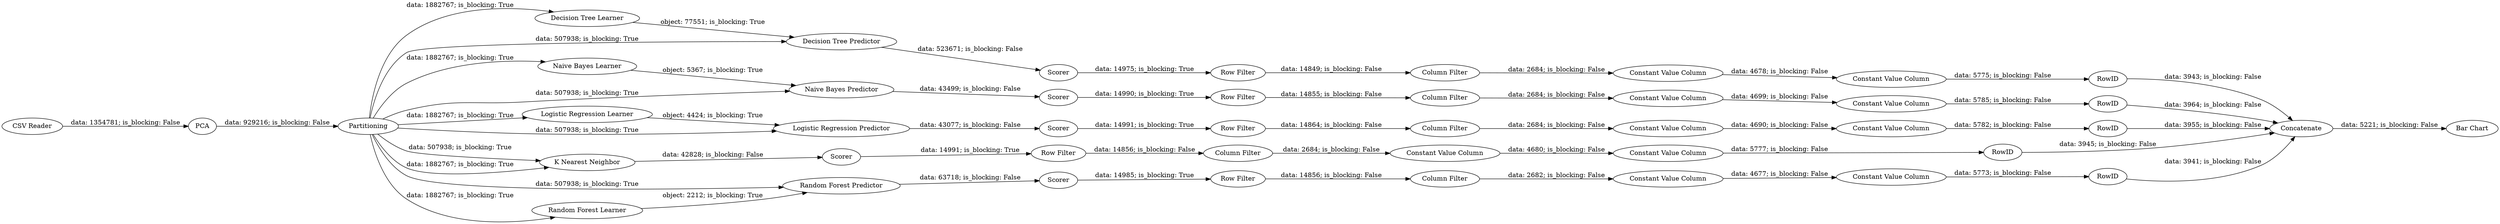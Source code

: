 digraph {
	"3010220521586821379_14" [label="Row Filter"]
	"6852188208324672090_18" [label=RowID]
	"6852188208324672090_14" [label="Row Filter"]
	"1272311211482817125_9" [label=PCA]
	"1272311211482817125_22" [label="Naive Bayes Predictor"]
	"3010220521586821379_41" [label="Constant Value Column"]
	"5831903578731590675_51" [label="Column Filter"]
	"3010220521586821379_42" [label="Constant Value Column"]
	"2389817046644236212_47" [label="Column Filter"]
	"6852188208324672090_54" [label="Constant Value Column"]
	"1272311211482817125_16" [label="Logistic Regression Learner"]
	"5831903578731590675_49" [label="Constant Value Column"]
	"1272311211482817125_11" [label="Decision Tree Predictor"]
	"1272311211482817125_10" [label="Decision Tree Learner"]
	"1272311211482817125_20" [label="K Nearest Neighbor"]
	"-4121508475099583897_14" [label="Row Filter"]
	"5831903578731590675_14" [label="Row Filter"]
	"1272311211482817125_8" [label=Scorer]
	"3010220521586821379_43" [label="Column Filter"]
	"5831903578731590675_50" [label="Constant Value Column"]
	"1272311211482817125_17" [label="Logistic Regression Predictor"]
	"-4121508475099583897_39" [label="Column Filter"]
	"1272311211482817125_15" [label=Scorer]
	"1272311211482817125_30" [label=Concatenate]
	"1272311211482817125_21" [label="Naive Bayes Learner"]
	"5831903578731590675_18" [label=RowID]
	"1272311211482817125_23" [label=Scorer]
	"1272311211482817125_36" [label="Bar Chart"]
	"-4121508475099583897_18" [label=RowID]
	"1272311211482817125_19" [label=Scorer]
	"1272311211482817125_6" [label="Random Forest Learner"]
	"6852188208324672090_53" [label="Constant Value Column"]
	"6852188208324672090_55" [label="Column Filter"]
	"1272311211482817125_12" [label=Scorer]
	"3010220521586821379_18" [label=RowID]
	"1272311211482817125_5" [label="Random Forest Predictor"]
	"2389817046644236212_18" [label=RowID]
	"2389817046644236212_14" [label="Row Filter"]
	"2389817046644236212_45" [label="Constant Value Column"]
	"1272311211482817125_1" [label="CSV Reader"]
	"2389817046644236212_46" [label="Constant Value Column"]
	"1272311211482817125_2" [label=Partitioning]
	"-4121508475099583897_38" [label="Constant Value Column"]
	"-4121508475099583897_37" [label="Constant Value Column"]
	"6852188208324672090_14" -> "6852188208324672090_55" [label="data: 14855; is_blocking: False"]
	"5831903578731590675_51" -> "5831903578731590675_49" [label="data: 2684; is_blocking: False"]
	"2389817046644236212_47" -> "2389817046644236212_45" [label="data: 2684; is_blocking: False"]
	"3010220521586821379_18" -> "1272311211482817125_30" [label="data: 3941; is_blocking: False"]
	"-4121508475099583897_37" -> "-4121508475099583897_38" [label="data: 4678; is_blocking: False"]
	"6852188208324672090_18" -> "1272311211482817125_30" [label="data: 3964; is_blocking: False"]
	"5831903578731590675_49" -> "5831903578731590675_50" [label="data: 4680; is_blocking: False"]
	"6852188208324672090_55" -> "6852188208324672090_53" [label="data: 2684; is_blocking: False"]
	"3010220521586821379_14" -> "3010220521586821379_43" [label="data: 14856; is_blocking: False"]
	"1272311211482817125_2" -> "1272311211482817125_21" [label="data: 1882767; is_blocking: True"]
	"3010220521586821379_41" -> "3010220521586821379_42" [label="data: 4677; is_blocking: False"]
	"1272311211482817125_30" -> "1272311211482817125_36" [label="data: 5221; is_blocking: False"]
	"1272311211482817125_2" -> "1272311211482817125_16" [label="data: 1882767; is_blocking: True"]
	"1272311211482817125_19" -> "5831903578731590675_14" [label="data: 14991; is_blocking: True"]
	"1272311211482817125_6" -> "1272311211482817125_5" [label="object: 2212; is_blocking: True"]
	"1272311211482817125_2" -> "1272311211482817125_11" [label="data: 507938; is_blocking: True"]
	"1272311211482817125_2" -> "1272311211482817125_17" [label="data: 507938; is_blocking: True"]
	"3010220521586821379_42" -> "3010220521586821379_18" [label="data: 5773; is_blocking: False"]
	"-4121508475099583897_18" -> "1272311211482817125_30" [label="data: 3943; is_blocking: False"]
	"1272311211482817125_2" -> "1272311211482817125_6" [label="data: 1882767; is_blocking: True"]
	"1272311211482817125_11" -> "1272311211482817125_12" [label="data: 523671; is_blocking: False"]
	"1272311211482817125_21" -> "1272311211482817125_22" [label="object: 5367; is_blocking: True"]
	"-4121508475099583897_39" -> "-4121508475099583897_37" [label="data: 2684; is_blocking: False"]
	"1272311211482817125_2" -> "1272311211482817125_22" [label="data: 507938; is_blocking: True"]
	"2389817046644236212_46" -> "2389817046644236212_18" [label="data: 5782; is_blocking: False"]
	"1272311211482817125_22" -> "1272311211482817125_23" [label="data: 43499; is_blocking: False"]
	"1272311211482817125_2" -> "1272311211482817125_20" [label="data: 507938; is_blocking: True"]
	"1272311211482817125_1" -> "1272311211482817125_9" [label="data: 1354781; is_blocking: False"]
	"5831903578731590675_18" -> "1272311211482817125_30" [label="data: 3945; is_blocking: False"]
	"1272311211482817125_15" -> "2389817046644236212_14" [label="data: 14991; is_blocking: True"]
	"-4121508475099583897_14" -> "-4121508475099583897_39" [label="data: 14849; is_blocking: False"]
	"5831903578731590675_50" -> "5831903578731590675_18" [label="data: 5777; is_blocking: False"]
	"1272311211482817125_16" -> "1272311211482817125_17" [label="object: 4424; is_blocking: True"]
	"1272311211482817125_10" -> "1272311211482817125_11" [label="object: 77551; is_blocking: True"]
	"1272311211482817125_12" -> "-4121508475099583897_14" [label="data: 14975; is_blocking: True"]
	"1272311211482817125_5" -> "1272311211482817125_8" [label="data: 63718; is_blocking: False"]
	"-4121508475099583897_38" -> "-4121508475099583897_18" [label="data: 5775; is_blocking: False"]
	"1272311211482817125_17" -> "1272311211482817125_15" [label="data: 43077; is_blocking: False"]
	"3010220521586821379_43" -> "3010220521586821379_41" [label="data: 2682; is_blocking: False"]
	"2389817046644236212_18" -> "1272311211482817125_30" [label="data: 3955; is_blocking: False"]
	"1272311211482817125_9" -> "1272311211482817125_2" [label="data: 929216; is_blocking: False"]
	"1272311211482817125_8" -> "3010220521586821379_14" [label="data: 14985; is_blocking: True"]
	"5831903578731590675_14" -> "5831903578731590675_51" [label="data: 14856; is_blocking: False"]
	"1272311211482817125_2" -> "1272311211482817125_10" [label="data: 1882767; is_blocking: True"]
	"1272311211482817125_20" -> "1272311211482817125_19" [label="data: 42828; is_blocking: False"]
	"1272311211482817125_23" -> "6852188208324672090_14" [label="data: 14990; is_blocking: True"]
	"2389817046644236212_14" -> "2389817046644236212_47" [label="data: 14864; is_blocking: False"]
	"6852188208324672090_53" -> "6852188208324672090_54" [label="data: 4699; is_blocking: False"]
	"6852188208324672090_54" -> "6852188208324672090_18" [label="data: 5785; is_blocking: False"]
	"1272311211482817125_2" -> "1272311211482817125_5" [label="data: 507938; is_blocking: True"]
	"1272311211482817125_2" -> "1272311211482817125_20" [label="data: 1882767; is_blocking: True"]
	"2389817046644236212_45" -> "2389817046644236212_46" [label="data: 4690; is_blocking: False"]
	rankdir=LR
}
